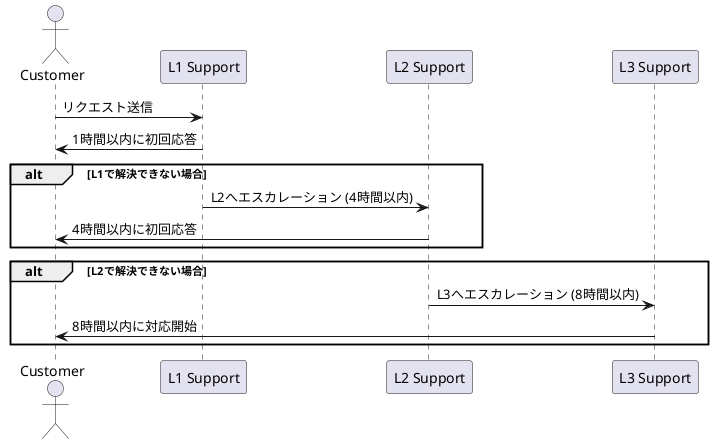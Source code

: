 
@startuml
actor Customer as C
participant "L1 Support" as L1
participant "L2 Support" as L2
participant "L3 Support" as L3

C -> L1: リクエスト送信
L1 -> C: 1時間以内に初回応答

alt L1で解決できない場合
    L1 -> L2: L2へエスカレーション (4時間以内)
    L2 -> C: 4時間以内に初回応答
end

alt L2で解決できない場合
    L2 -> L3: L3へエスカレーション (8時間以内)
    L3 -> C: 8時間以内に対応開始
end

@enduml
